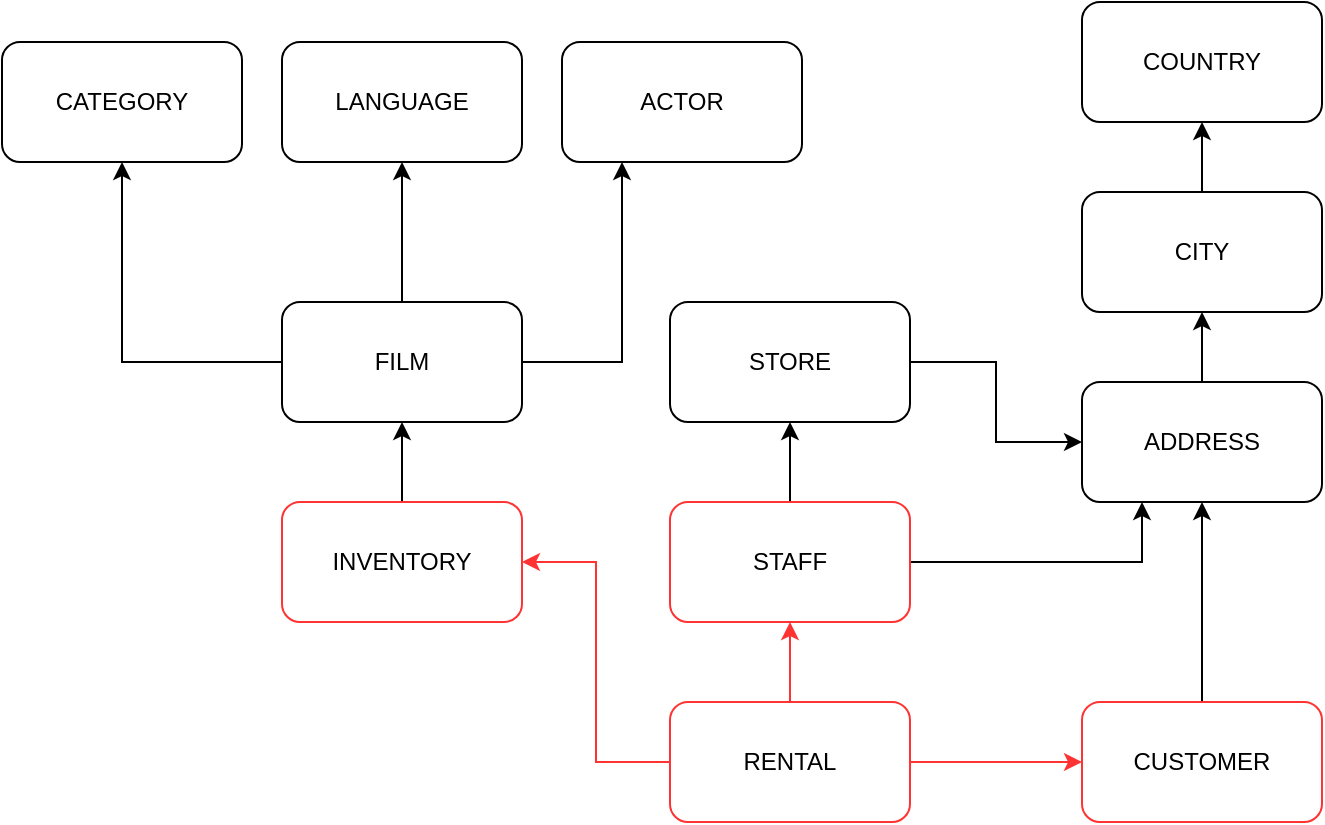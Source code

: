 <mxfile version="22.1.1" type="github">
  <diagram name="Trang-1" id="ZfD5Ys0rBInNUp4D3P7Z">
    <mxGraphModel dx="746" dy="830" grid="1" gridSize="10" guides="1" tooltips="1" connect="1" arrows="1" fold="1" page="1" pageScale="1" pageWidth="827" pageHeight="1169" math="0" shadow="0">
      <root>
        <mxCell id="0" />
        <mxCell id="1" parent="0" />
        <mxCell id="cEVJ6mhnJ1n4Fk9yhqo5-14" value="" style="edgeStyle=orthogonalEdgeStyle;rounded=0;orthogonalLoop=1;jettySize=auto;html=1;strokeColor=#FF3333;" edge="1" parent="1" source="cEVJ6mhnJ1n4Fk9yhqo5-1" target="cEVJ6mhnJ1n4Fk9yhqo5-2">
          <mxGeometry relative="1" as="geometry" />
        </mxCell>
        <mxCell id="cEVJ6mhnJ1n4Fk9yhqo5-20" style="edgeStyle=orthogonalEdgeStyle;rounded=0;orthogonalLoop=1;jettySize=auto;html=1;exitX=1;exitY=0.5;exitDx=0;exitDy=0;entryX=0;entryY=0.5;entryDx=0;entryDy=0;strokeColor=#FF3333;" edge="1" parent="1" source="cEVJ6mhnJ1n4Fk9yhqo5-1" target="cEVJ6mhnJ1n4Fk9yhqo5-4">
          <mxGeometry relative="1" as="geometry" />
        </mxCell>
        <mxCell id="cEVJ6mhnJ1n4Fk9yhqo5-22" style="edgeStyle=orthogonalEdgeStyle;rounded=0;orthogonalLoop=1;jettySize=auto;html=1;entryX=1;entryY=0.5;entryDx=0;entryDy=0;strokeColor=#FF3333;" edge="1" parent="1" source="cEVJ6mhnJ1n4Fk9yhqo5-1" target="cEVJ6mhnJ1n4Fk9yhqo5-5">
          <mxGeometry relative="1" as="geometry" />
        </mxCell>
        <mxCell id="cEVJ6mhnJ1n4Fk9yhqo5-1" value="RENTAL" style="rounded=1;whiteSpace=wrap;html=1;strokeColor=#FF3333;" vertex="1" parent="1">
          <mxGeometry x="354" y="390" width="120" height="60" as="geometry" />
        </mxCell>
        <mxCell id="cEVJ6mhnJ1n4Fk9yhqo5-15" value="" style="edgeStyle=orthogonalEdgeStyle;rounded=0;orthogonalLoop=1;jettySize=auto;html=1;" edge="1" parent="1" source="cEVJ6mhnJ1n4Fk9yhqo5-2" target="cEVJ6mhnJ1n4Fk9yhqo5-3">
          <mxGeometry relative="1" as="geometry" />
        </mxCell>
        <mxCell id="cEVJ6mhnJ1n4Fk9yhqo5-26" style="edgeStyle=orthogonalEdgeStyle;rounded=0;orthogonalLoop=1;jettySize=auto;html=1;entryX=0.25;entryY=1;entryDx=0;entryDy=0;" edge="1" parent="1" source="cEVJ6mhnJ1n4Fk9yhqo5-2" target="cEVJ6mhnJ1n4Fk9yhqo5-10">
          <mxGeometry relative="1" as="geometry" />
        </mxCell>
        <mxCell id="cEVJ6mhnJ1n4Fk9yhqo5-2" value="STAFF" style="rounded=1;whiteSpace=wrap;html=1;strokeColor=#FF3333;" vertex="1" parent="1">
          <mxGeometry x="354" y="290" width="120" height="60" as="geometry" />
        </mxCell>
        <mxCell id="cEVJ6mhnJ1n4Fk9yhqo5-18" style="edgeStyle=orthogonalEdgeStyle;rounded=0;orthogonalLoop=1;jettySize=auto;html=1;entryX=0;entryY=0.5;entryDx=0;entryDy=0;" edge="1" parent="1" source="cEVJ6mhnJ1n4Fk9yhqo5-3" target="cEVJ6mhnJ1n4Fk9yhqo5-10">
          <mxGeometry relative="1" as="geometry" />
        </mxCell>
        <mxCell id="cEVJ6mhnJ1n4Fk9yhqo5-3" value="STORE" style="rounded=1;whiteSpace=wrap;html=1;" vertex="1" parent="1">
          <mxGeometry x="354" y="190" width="120" height="60" as="geometry" />
        </mxCell>
        <mxCell id="cEVJ6mhnJ1n4Fk9yhqo5-19" style="edgeStyle=orthogonalEdgeStyle;rounded=0;orthogonalLoop=1;jettySize=auto;html=1;entryX=0.5;entryY=1;entryDx=0;entryDy=0;" edge="1" parent="1" source="cEVJ6mhnJ1n4Fk9yhqo5-4" target="cEVJ6mhnJ1n4Fk9yhqo5-10">
          <mxGeometry relative="1" as="geometry" />
        </mxCell>
        <mxCell id="cEVJ6mhnJ1n4Fk9yhqo5-4" value="CUSTOMER" style="rounded=1;whiteSpace=wrap;html=1;strokeColor=#FF3333;" vertex="1" parent="1">
          <mxGeometry x="560" y="390" width="120" height="60" as="geometry" />
        </mxCell>
        <mxCell id="cEVJ6mhnJ1n4Fk9yhqo5-23" style="edgeStyle=orthogonalEdgeStyle;rounded=0;orthogonalLoop=1;jettySize=auto;html=1;exitX=0.5;exitY=0;exitDx=0;exitDy=0;entryX=0.5;entryY=1;entryDx=0;entryDy=0;" edge="1" parent="1" source="cEVJ6mhnJ1n4Fk9yhqo5-5" target="cEVJ6mhnJ1n4Fk9yhqo5-6">
          <mxGeometry relative="1" as="geometry" />
        </mxCell>
        <mxCell id="cEVJ6mhnJ1n4Fk9yhqo5-5" value="INVENTORY" style="rounded=1;whiteSpace=wrap;html=1;strokeColor=#FF3333;" vertex="1" parent="1">
          <mxGeometry x="160" y="290" width="120" height="60" as="geometry" />
        </mxCell>
        <mxCell id="cEVJ6mhnJ1n4Fk9yhqo5-27" style="edgeStyle=orthogonalEdgeStyle;rounded=0;orthogonalLoop=1;jettySize=auto;html=1;exitX=0.5;exitY=0;exitDx=0;exitDy=0;entryX=0.5;entryY=1;entryDx=0;entryDy=0;" edge="1" parent="1" source="cEVJ6mhnJ1n4Fk9yhqo5-6" target="cEVJ6mhnJ1n4Fk9yhqo5-8">
          <mxGeometry relative="1" as="geometry" />
        </mxCell>
        <mxCell id="cEVJ6mhnJ1n4Fk9yhqo5-28" style="edgeStyle=orthogonalEdgeStyle;rounded=0;orthogonalLoop=1;jettySize=auto;html=1;entryX=0.25;entryY=1;entryDx=0;entryDy=0;" edge="1" parent="1" source="cEVJ6mhnJ1n4Fk9yhqo5-6" target="cEVJ6mhnJ1n4Fk9yhqo5-9">
          <mxGeometry relative="1" as="geometry" />
        </mxCell>
        <mxCell id="cEVJ6mhnJ1n4Fk9yhqo5-30" style="edgeStyle=orthogonalEdgeStyle;rounded=0;orthogonalLoop=1;jettySize=auto;html=1;" edge="1" parent="1" source="cEVJ6mhnJ1n4Fk9yhqo5-6" target="cEVJ6mhnJ1n4Fk9yhqo5-7">
          <mxGeometry relative="1" as="geometry" />
        </mxCell>
        <mxCell id="cEVJ6mhnJ1n4Fk9yhqo5-6" value="FILM" style="rounded=1;whiteSpace=wrap;html=1;" vertex="1" parent="1">
          <mxGeometry x="160" y="190" width="120" height="60" as="geometry" />
        </mxCell>
        <mxCell id="cEVJ6mhnJ1n4Fk9yhqo5-7" value="CATEGORY" style="rounded=1;whiteSpace=wrap;html=1;" vertex="1" parent="1">
          <mxGeometry x="20" y="60" width="120" height="60" as="geometry" />
        </mxCell>
        <mxCell id="cEVJ6mhnJ1n4Fk9yhqo5-8" value="LANGUAGE" style="rounded=1;whiteSpace=wrap;html=1;" vertex="1" parent="1">
          <mxGeometry x="160" y="60" width="120" height="60" as="geometry" />
        </mxCell>
        <mxCell id="cEVJ6mhnJ1n4Fk9yhqo5-9" value="ACTOR" style="rounded=1;whiteSpace=wrap;html=1;" vertex="1" parent="1">
          <mxGeometry x="300" y="60" width="120" height="60" as="geometry" />
        </mxCell>
        <mxCell id="cEVJ6mhnJ1n4Fk9yhqo5-24" style="edgeStyle=orthogonalEdgeStyle;rounded=0;orthogonalLoop=1;jettySize=auto;html=1;exitX=0.5;exitY=0;exitDx=0;exitDy=0;entryX=0.5;entryY=1;entryDx=0;entryDy=0;" edge="1" parent="1" source="cEVJ6mhnJ1n4Fk9yhqo5-10" target="cEVJ6mhnJ1n4Fk9yhqo5-11">
          <mxGeometry relative="1" as="geometry" />
        </mxCell>
        <mxCell id="cEVJ6mhnJ1n4Fk9yhqo5-10" value="ADDRESS" style="rounded=1;whiteSpace=wrap;html=1;" vertex="1" parent="1">
          <mxGeometry x="560" y="230" width="120" height="60" as="geometry" />
        </mxCell>
        <mxCell id="cEVJ6mhnJ1n4Fk9yhqo5-25" style="edgeStyle=orthogonalEdgeStyle;rounded=0;orthogonalLoop=1;jettySize=auto;html=1;exitX=0.5;exitY=0;exitDx=0;exitDy=0;entryX=0.5;entryY=1;entryDx=0;entryDy=0;" edge="1" parent="1" source="cEVJ6mhnJ1n4Fk9yhqo5-11" target="cEVJ6mhnJ1n4Fk9yhqo5-12">
          <mxGeometry relative="1" as="geometry" />
        </mxCell>
        <mxCell id="cEVJ6mhnJ1n4Fk9yhqo5-11" value="CITY" style="rounded=1;whiteSpace=wrap;html=1;" vertex="1" parent="1">
          <mxGeometry x="560" y="135" width="120" height="60" as="geometry" />
        </mxCell>
        <mxCell id="cEVJ6mhnJ1n4Fk9yhqo5-12" value="COUNTRY" style="rounded=1;whiteSpace=wrap;html=1;" vertex="1" parent="1">
          <mxGeometry x="560" y="40" width="120" height="60" as="geometry" />
        </mxCell>
      </root>
    </mxGraphModel>
  </diagram>
</mxfile>
